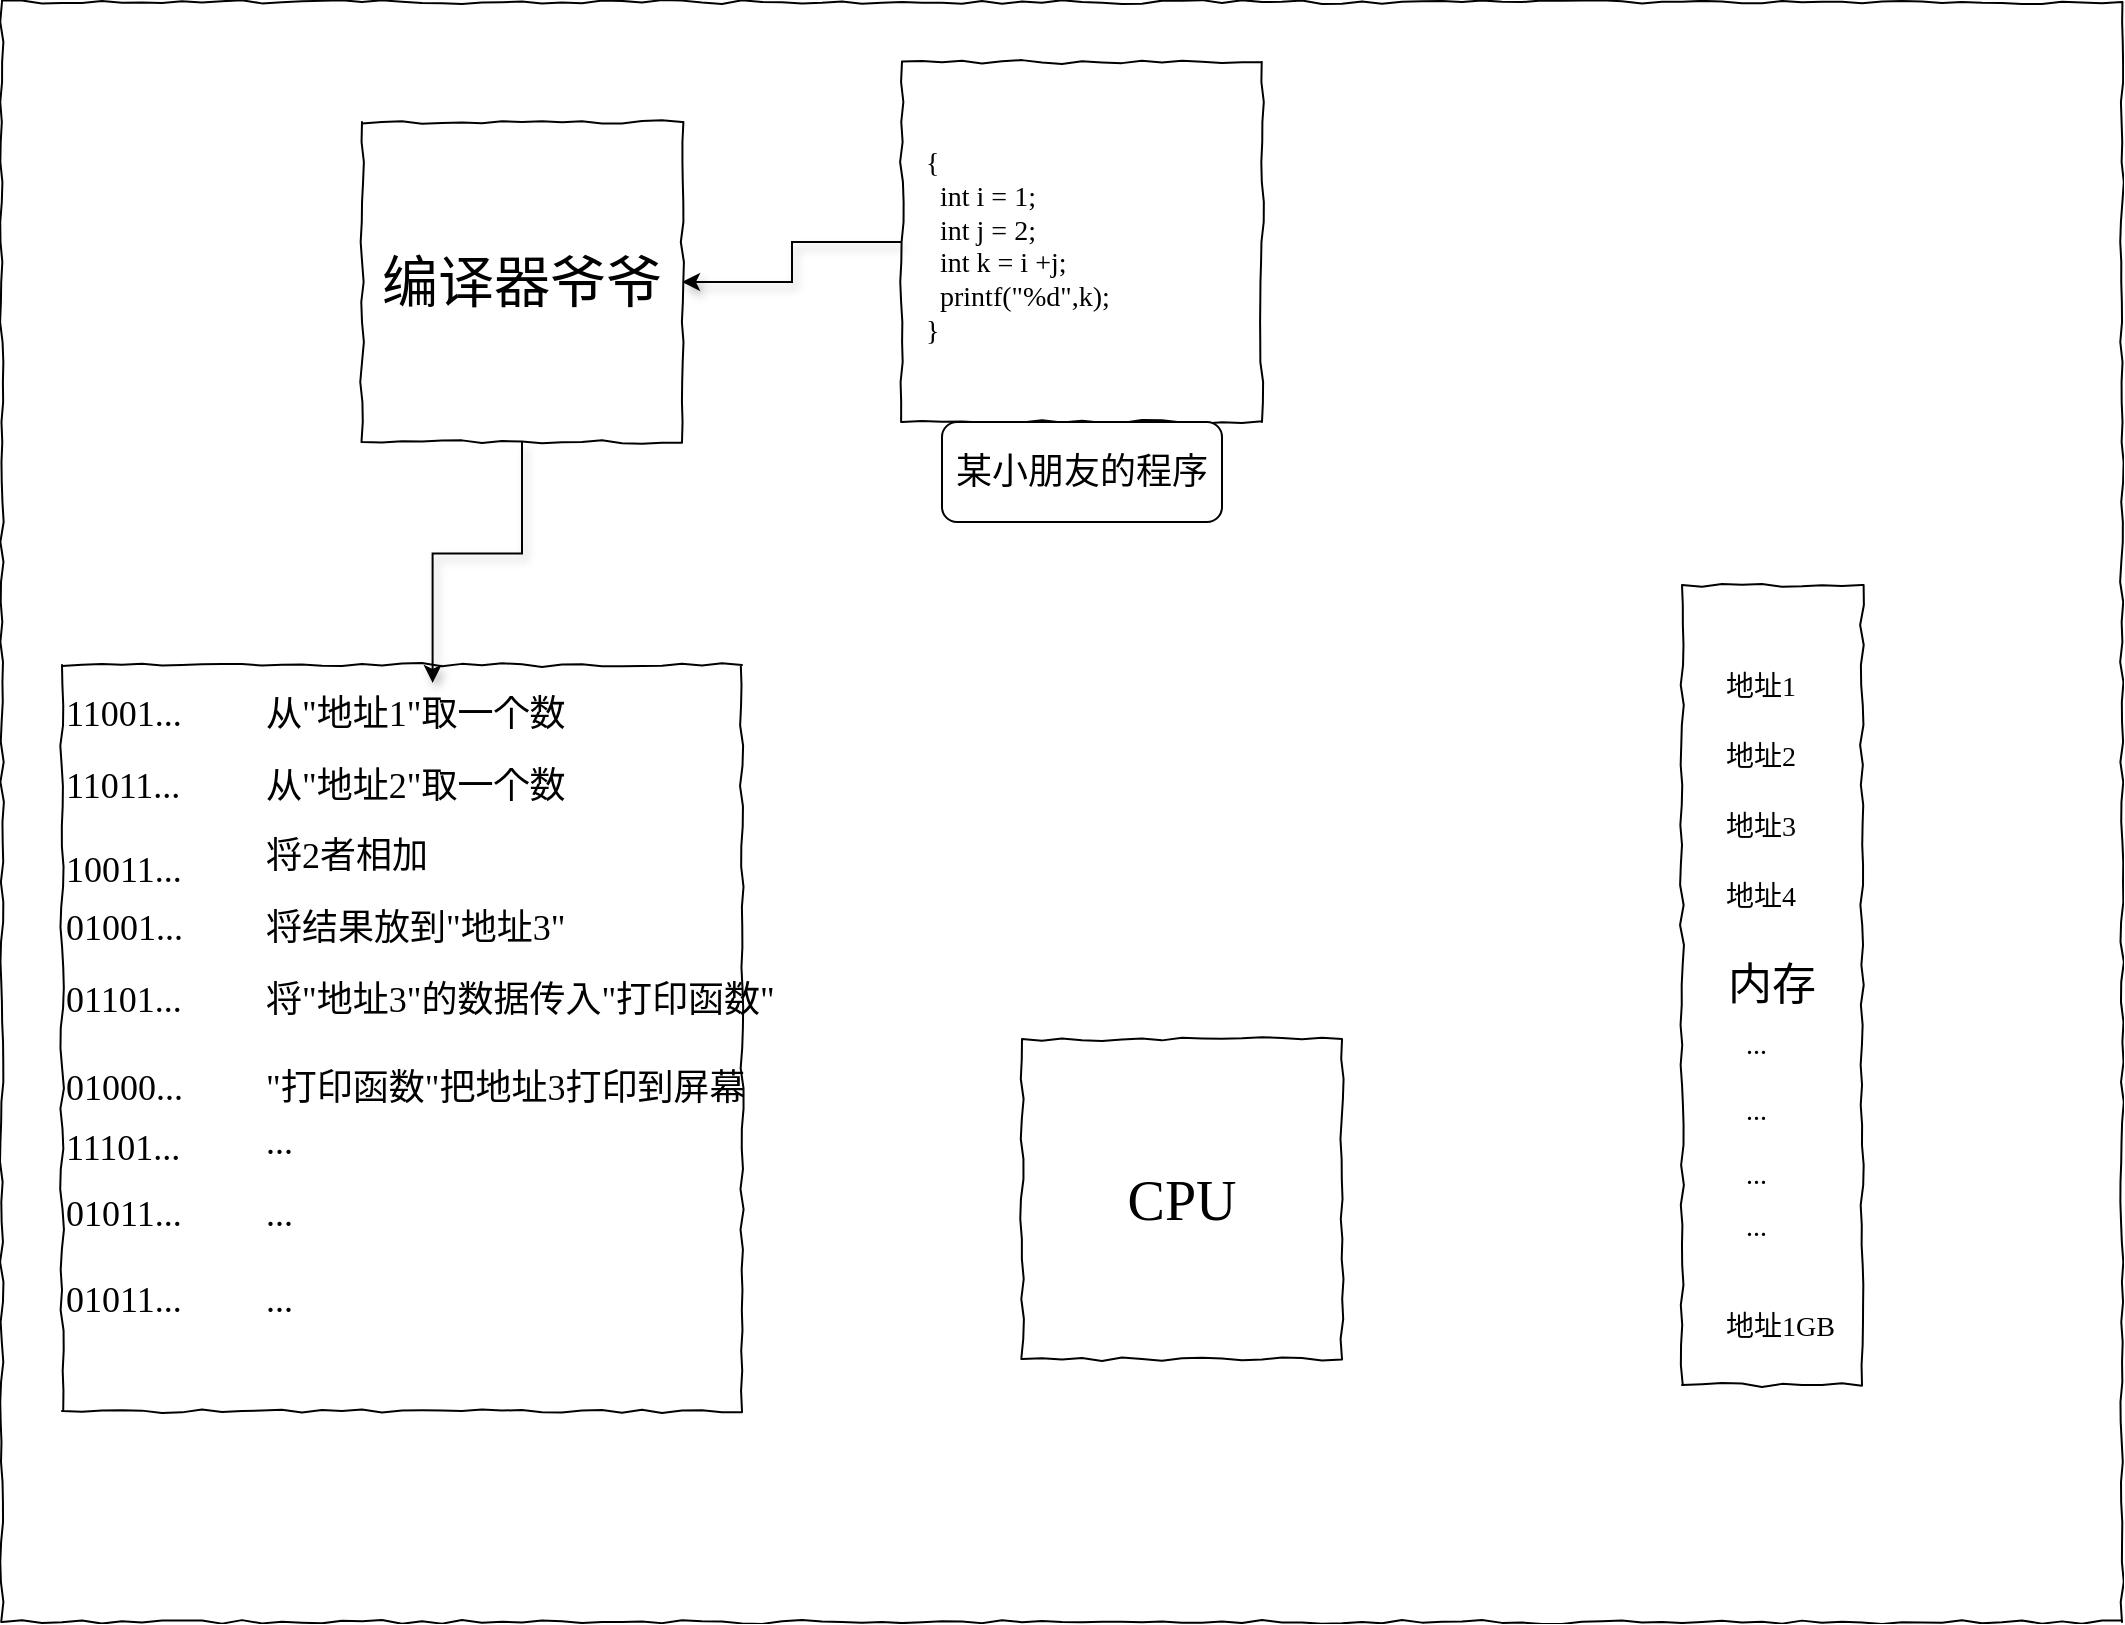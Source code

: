 <mxfile version="12.7.2" type="github">
  <diagram name="Page-1" id="03018318-947c-dd8e-b7a3-06fadd420f32">
    <mxGraphModel dx="2062" dy="1150" grid="1" gridSize="10" guides="1" tooltips="1" connect="1" arrows="1" fold="1" page="1" pageScale="1" pageWidth="1100" pageHeight="850" background="#ffffff" math="0" shadow="0">
      <root>
        <mxCell id="0" />
        <mxCell id="1" parent="0" />
        <mxCell id="677b7b8949515195-1" value="" style="whiteSpace=wrap;html=1;rounded=0;shadow=0;labelBackgroundColor=none;strokeColor=#000000;strokeWidth=1;fillColor=none;fontFamily=Verdana;fontSize=12;fontColor=#000000;align=center;comic=1;" parent="1" vertex="1">
          <mxGeometry x="20" y="20" width="1060" height="810" as="geometry" />
        </mxCell>
        <mxCell id="677b7b8949515195-8" value="" style="whiteSpace=wrap;html=1;rounded=0;shadow=0;labelBackgroundColor=none;strokeWidth=1;fillColor=none;fontFamily=Verdana;fontSize=12;align=center;comic=1;" parent="1" vertex="1">
          <mxGeometry x="50" y="351.5" width="340" height="373" as="geometry" />
        </mxCell>
        <mxCell id="677b7b8949515195-27" value="从&quot;地址1&quot;取一个数" style="text;html=1;points=[];align=left;verticalAlign=top;spacingTop=-4;fontSize=18;fontFamily=Verdana" parent="1" vertex="1">
          <mxGeometry x="150" y="363" width="170" height="20" as="geometry" />
        </mxCell>
        <mxCell id="677b7b8949515195-28" value="从&quot;地址2&quot;取一个数" style="text;html=1;points=[];align=left;verticalAlign=top;spacingTop=-4;fontSize=18;fontFamily=Verdana" parent="1" vertex="1">
          <mxGeometry x="150" y="399" width="170" height="20" as="geometry" />
        </mxCell>
        <mxCell id="677b7b8949515195-29" value="将2者相加" style="text;html=1;points=[];align=left;verticalAlign=top;spacingTop=-4;fontSize=18;fontFamily=Verdana" parent="1" vertex="1">
          <mxGeometry x="150" y="434" width="170" height="20" as="geometry" />
        </mxCell>
        <mxCell id="677b7b8949515195-30" value="将结果放到&quot;地址3&quot;" style="text;html=1;points=[];align=left;verticalAlign=top;spacingTop=-4;fontSize=18;fontFamily=Verdana" parent="1" vertex="1">
          <mxGeometry x="150" y="470" width="170" height="20" as="geometry" />
        </mxCell>
        <mxCell id="677b7b8949515195-31" value="..." style="text;html=1;points=[];align=left;verticalAlign=top;spacingTop=-4;fontSize=18;fontFamily=Verdana" parent="1" vertex="1">
          <mxGeometry x="150" y="577" width="170" height="20" as="geometry" />
        </mxCell>
        <mxCell id="677b7b8949515195-32" value="..." style="text;html=1;points=[];align=left;verticalAlign=top;spacingTop=-4;fontSize=18;fontFamily=Verdana" parent="1" vertex="1">
          <mxGeometry x="150" y="613" width="170" height="20" as="geometry" />
        </mxCell>
        <mxCell id="677b7b8949515195-33" value="..." style="text;html=1;points=[];align=left;verticalAlign=top;spacingTop=-4;fontSize=18;fontFamily=Verdana" parent="1" vertex="1">
          <mxGeometry x="150" y="656" width="170" height="20" as="geometry" />
        </mxCell>
        <mxCell id="677b7b8949515195-39" value="将&quot;地址3&quot;的数据传入&quot;打印函数&quot;" style="text;html=1;points=[];align=left;verticalAlign=top;spacingTop=-4;fontSize=18;fontFamily=Verdana" parent="1" vertex="1">
          <mxGeometry x="150" y="506" width="170" height="20" as="geometry" />
        </mxCell>
        <mxCell id="R9MmAXvPLAt7legj11qn-2" value="&lt;font style=&quot;font-size: 22px&quot;&gt;内存&lt;/font&gt;" style="whiteSpace=wrap;html=1;rounded=0;shadow=0;labelBackgroundColor=none;strokeWidth=1;fillColor=none;fontFamily=Verdana;fontSize=12;align=center;comic=1;" vertex="1" parent="1">
          <mxGeometry x="860" y="311.5" width="90" height="400" as="geometry" />
        </mxCell>
        <mxCell id="R9MmAXvPLAt7legj11qn-3" value="地址1" style="text;html=1;points=[];align=left;verticalAlign=top;spacingTop=-4;fontSize=14;fontFamily=Verdana" vertex="1" parent="1">
          <mxGeometry x="880" y="351.5" width="70" height="20" as="geometry" />
        </mxCell>
        <mxCell id="R9MmAXvPLAt7legj11qn-4" value="地址2" style="text;html=1;points=[];align=left;verticalAlign=top;spacingTop=-4;fontSize=14;fontFamily=Verdana" vertex="1" parent="1">
          <mxGeometry x="880" y="386.5" width="70" height="20" as="geometry" />
        </mxCell>
        <mxCell id="R9MmAXvPLAt7legj11qn-5" value="地址3" style="text;html=1;points=[];align=left;verticalAlign=top;spacingTop=-4;fontSize=14;fontFamily=Verdana" vertex="1" parent="1">
          <mxGeometry x="880" y="421.5" width="70" height="20" as="geometry" />
        </mxCell>
        <mxCell id="R9MmAXvPLAt7legj11qn-6" value="地址4" style="text;html=1;points=[];align=left;verticalAlign=top;spacingTop=-4;fontSize=14;fontFamily=Verdana" vertex="1" parent="1">
          <mxGeometry x="880" y="456.5" width="60" height="20" as="geometry" />
        </mxCell>
        <mxCell id="R9MmAXvPLAt7legj11qn-7" value="地址1GB" style="text;html=1;points=[];align=left;verticalAlign=top;spacingTop=-4;fontSize=14;fontFamily=Verdana" vertex="1" parent="1">
          <mxGeometry x="880" y="671.5" width="60" height="20" as="geometry" />
        </mxCell>
        <mxCell id="R9MmAXvPLAt7legj11qn-8" value="..." style="text;html=1;points=[];align=left;verticalAlign=top;spacingTop=-4;fontSize=14;fontFamily=Verdana" vertex="1" parent="1">
          <mxGeometry x="890" y="530.5" width="40" height="20" as="geometry" />
        </mxCell>
        <mxCell id="R9MmAXvPLAt7legj11qn-9" value="..." style="text;html=1;points=[];align=left;verticalAlign=top;spacingTop=-4;fontSize=14;fontFamily=Verdana" vertex="1" parent="1">
          <mxGeometry x="890" y="563.5" width="50" height="20" as="geometry" />
        </mxCell>
        <mxCell id="R9MmAXvPLAt7legj11qn-10" value="..." style="text;html=1;points=[];align=left;verticalAlign=top;spacingTop=-4;fontSize=14;fontFamily=Verdana" vertex="1" parent="1">
          <mxGeometry x="890" y="595.5" width="50" height="20" as="geometry" />
        </mxCell>
        <mxCell id="R9MmAXvPLAt7legj11qn-11" value="..." style="text;html=1;points=[];align=left;verticalAlign=top;spacingTop=-4;fontSize=14;fontFamily=Verdana" vertex="1" parent="1">
          <mxGeometry x="890" y="621.5" width="50" height="20" as="geometry" />
        </mxCell>
        <mxCell id="R9MmAXvPLAt7legj11qn-12" value="CPU" style="whiteSpace=wrap;html=1;rounded=0;shadow=0;labelBackgroundColor=none;strokeWidth=1;fontFamily=Verdana;fontSize=28;align=center;comic=1;" vertex="1" parent="1">
          <mxGeometry x="530" y="538.5" width="160" height="160" as="geometry" />
        </mxCell>
        <mxCell id="R9MmAXvPLAt7legj11qn-17" style="edgeStyle=orthogonalEdgeStyle;rounded=0;orthogonalLoop=1;jettySize=auto;html=1;shadow=1;jumpSize=10;" edge="1" parent="1" source="R9MmAXvPLAt7legj11qn-13" target="R9MmAXvPLAt7legj11qn-16">
          <mxGeometry relative="1" as="geometry" />
        </mxCell>
        <mxCell id="R9MmAXvPLAt7legj11qn-13" value="" style="whiteSpace=wrap;html=1;rounded=0;shadow=0;labelBackgroundColor=none;strokeWidth=1;fillColor=none;fontFamily=Verdana;fontSize=12;align=center;comic=1;" vertex="1" parent="1">
          <mxGeometry x="470" y="50" width="180" height="180" as="geometry" />
        </mxCell>
        <mxCell id="R9MmAXvPLAt7legj11qn-15" value="{&lt;br&gt;&amp;nbsp; int i = 1;&lt;br&gt;&amp;nbsp; int j = 2;&lt;br&gt;&amp;nbsp; int k = i +j;&lt;br&gt;&amp;nbsp; printf(&quot;%d&quot;,k);&lt;br&gt;}" style="text;html=1;points=[];align=left;verticalAlign=top;spacingTop=-4;fontSize=14;fontFamily=Verdana" vertex="1" parent="1">
          <mxGeometry x="480" y="90" width="160" height="90" as="geometry" />
        </mxCell>
        <mxCell id="R9MmAXvPLAt7legj11qn-18" style="edgeStyle=orthogonalEdgeStyle;rounded=0;orthogonalLoop=1;jettySize=auto;html=1;exitX=0.5;exitY=1;exitDx=0;exitDy=0;entryX=0.545;entryY=0.024;entryDx=0;entryDy=0;entryPerimeter=0;shadow=1;" edge="1" parent="1" source="R9MmAXvPLAt7legj11qn-16" target="677b7b8949515195-8">
          <mxGeometry relative="1" as="geometry" />
        </mxCell>
        <mxCell id="R9MmAXvPLAt7legj11qn-16" value="编译器爷爷" style="whiteSpace=wrap;html=1;rounded=0;shadow=0;labelBackgroundColor=none;strokeWidth=1;fontFamily=Verdana;fontSize=28;align=center;comic=1;" vertex="1" parent="1">
          <mxGeometry x="200" y="80" width="160" height="160" as="geometry" />
        </mxCell>
        <mxCell id="R9MmAXvPLAt7legj11qn-22" value="&quot;打印函数&quot;把地址3打印到屏幕" style="text;html=1;points=[];align=left;verticalAlign=top;spacingTop=-4;fontSize=18;fontFamily=Verdana" vertex="1" parent="1">
          <mxGeometry x="150" y="550" width="170" height="20" as="geometry" />
        </mxCell>
        <mxCell id="R9MmAXvPLAt7legj11qn-23" value="11001..." style="text;html=1;points=[];align=left;verticalAlign=top;spacingTop=-4;fontSize=18;fontFamily=Verdana" vertex="1" parent="1">
          <mxGeometry x="50" y="363" width="90" height="20" as="geometry" />
        </mxCell>
        <mxCell id="R9MmAXvPLAt7legj11qn-24" value="11011..." style="text;html=1;points=[];align=left;verticalAlign=top;spacingTop=-4;fontSize=18;fontFamily=Verdana" vertex="1" parent="1">
          <mxGeometry x="50" y="399" width="90" height="20" as="geometry" />
        </mxCell>
        <mxCell id="R9MmAXvPLAt7legj11qn-25" value="10011..." style="text;html=1;points=[];align=left;verticalAlign=top;spacingTop=-4;fontSize=18;fontFamily=Verdana" vertex="1" parent="1">
          <mxGeometry x="50" y="441" width="90" height="20" as="geometry" />
        </mxCell>
        <mxCell id="R9MmAXvPLAt7legj11qn-26" value="01001..." style="text;html=1;points=[];align=left;verticalAlign=top;spacingTop=-4;fontSize=18;fontFamily=Verdana" vertex="1" parent="1">
          <mxGeometry x="50" y="470" width="90" height="20" as="geometry" />
        </mxCell>
        <mxCell id="R9MmAXvPLAt7legj11qn-27" value="01101..." style="text;html=1;points=[];align=left;verticalAlign=top;spacingTop=-4;fontSize=18;fontFamily=Verdana" vertex="1" parent="1">
          <mxGeometry x="50" y="506" width="90" height="20" as="geometry" />
        </mxCell>
        <mxCell id="R9MmAXvPLAt7legj11qn-28" value="01000..." style="text;html=1;points=[];align=left;verticalAlign=top;spacingTop=-4;fontSize=18;fontFamily=Verdana" vertex="1" parent="1">
          <mxGeometry x="50" y="550" width="90" height="20" as="geometry" />
        </mxCell>
        <mxCell id="R9MmAXvPLAt7legj11qn-29" value="11101..." style="text;html=1;points=[];align=left;verticalAlign=top;spacingTop=-4;fontSize=18;fontFamily=Verdana" vertex="1" parent="1">
          <mxGeometry x="50" y="580" width="90" height="20" as="geometry" />
        </mxCell>
        <mxCell id="R9MmAXvPLAt7legj11qn-30" value="01011..." style="text;html=1;points=[];align=left;verticalAlign=top;spacingTop=-4;fontSize=18;fontFamily=Verdana" vertex="1" parent="1">
          <mxGeometry x="50" y="613" width="90" height="20" as="geometry" />
        </mxCell>
        <mxCell id="R9MmAXvPLAt7legj11qn-31" value="01011..." style="text;html=1;points=[];align=left;verticalAlign=top;spacingTop=-4;fontSize=18;fontFamily=Verdana" vertex="1" parent="1">
          <mxGeometry x="50" y="656" width="90" height="20" as="geometry" />
        </mxCell>
        <mxCell id="R9MmAXvPLAt7legj11qn-32" value="某小朋友的程序" style="rounded=1;whiteSpace=wrap;html=1;fontSize=18;" vertex="1" parent="1">
          <mxGeometry x="490" y="230" width="140" height="50" as="geometry" />
        </mxCell>
      </root>
    </mxGraphModel>
  </diagram>
</mxfile>
